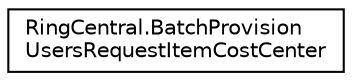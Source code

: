 digraph "Graphical Class Hierarchy"
{
 // LATEX_PDF_SIZE
  edge [fontname="Helvetica",fontsize="10",labelfontname="Helvetica",labelfontsize="10"];
  node [fontname="Helvetica",fontsize="10",shape=record];
  rankdir="LR";
  Node0 [label="RingCentral.BatchProvision\lUsersRequestItemCostCenter",height=0.2,width=0.4,color="black", fillcolor="white", style="filled",URL="$classRingCentral_1_1BatchProvisionUsersRequestItemCostCenter.html",tooltip=" "];
}
